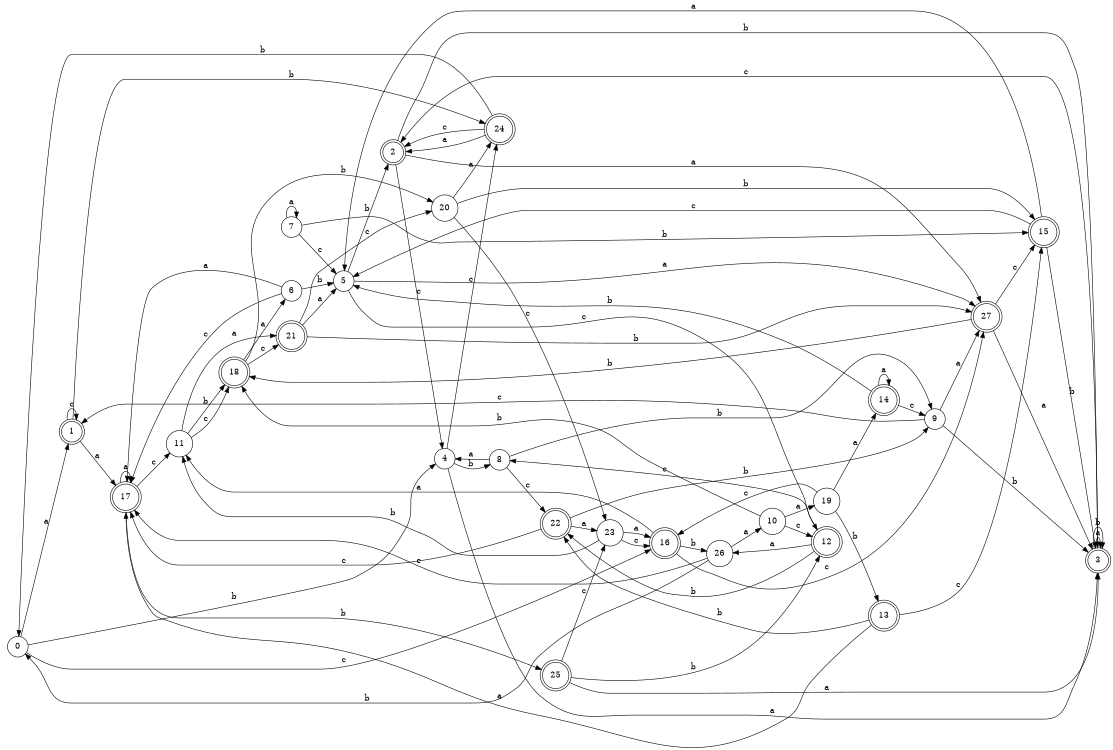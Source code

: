 digraph n23_8 {
__start0 [label="" shape="none"];

rankdir=LR;
size="8,5";

s0 [style="filled", color="black", fillcolor="white" shape="circle", label="0"];
s1 [style="rounded,filled", color="black", fillcolor="white" shape="doublecircle", label="1"];
s2 [style="rounded,filled", color="black", fillcolor="white" shape="doublecircle", label="2"];
s3 [style="rounded,filled", color="black", fillcolor="white" shape="doublecircle", label="3"];
s4 [style="filled", color="black", fillcolor="white" shape="circle", label="4"];
s5 [style="filled", color="black", fillcolor="white" shape="circle", label="5"];
s6 [style="filled", color="black", fillcolor="white" shape="circle", label="6"];
s7 [style="filled", color="black", fillcolor="white" shape="circle", label="7"];
s8 [style="filled", color="black", fillcolor="white" shape="circle", label="8"];
s9 [style="filled", color="black", fillcolor="white" shape="circle", label="9"];
s10 [style="filled", color="black", fillcolor="white" shape="circle", label="10"];
s11 [style="filled", color="black", fillcolor="white" shape="circle", label="11"];
s12 [style="rounded,filled", color="black", fillcolor="white" shape="doublecircle", label="12"];
s13 [style="rounded,filled", color="black", fillcolor="white" shape="doublecircle", label="13"];
s14 [style="rounded,filled", color="black", fillcolor="white" shape="doublecircle", label="14"];
s15 [style="rounded,filled", color="black", fillcolor="white" shape="doublecircle", label="15"];
s16 [style="rounded,filled", color="black", fillcolor="white" shape="doublecircle", label="16"];
s17 [style="rounded,filled", color="black", fillcolor="white" shape="doublecircle", label="17"];
s18 [style="rounded,filled", color="black", fillcolor="white" shape="doublecircle", label="18"];
s19 [style="filled", color="black", fillcolor="white" shape="circle", label="19"];
s20 [style="filled", color="black", fillcolor="white" shape="circle", label="20"];
s21 [style="rounded,filled", color="black", fillcolor="white" shape="doublecircle", label="21"];
s22 [style="rounded,filled", color="black", fillcolor="white" shape="doublecircle", label="22"];
s23 [style="filled", color="black", fillcolor="white" shape="circle", label="23"];
s24 [style="rounded,filled", color="black", fillcolor="white" shape="doublecircle", label="24"];
s25 [style="rounded,filled", color="black", fillcolor="white" shape="doublecircle", label="25"];
s26 [style="filled", color="black", fillcolor="white" shape="circle", label="26"];
s27 [style="rounded,filled", color="black", fillcolor="white" shape="doublecircle", label="27"];
s0 -> s1 [label="a"];
s0 -> s4 [label="b"];
s0 -> s16 [label="c"];
s1 -> s17 [label="a"];
s1 -> s24 [label="b"];
s1 -> s1 [label="c"];
s2 -> s27 [label="a"];
s2 -> s3 [label="b"];
s2 -> s4 [label="c"];
s3 -> s3 [label="a"];
s3 -> s3 [label="b"];
s3 -> s2 [label="c"];
s4 -> s3 [label="a"];
s4 -> s8 [label="b"];
s4 -> s24 [label="c"];
s5 -> s27 [label="a"];
s5 -> s2 [label="b"];
s5 -> s12 [label="c"];
s6 -> s17 [label="a"];
s6 -> s5 [label="b"];
s6 -> s17 [label="c"];
s7 -> s7 [label="a"];
s7 -> s15 [label="b"];
s7 -> s5 [label="c"];
s8 -> s4 [label="a"];
s8 -> s9 [label="b"];
s8 -> s22 [label="c"];
s9 -> s27 [label="a"];
s9 -> s3 [label="b"];
s9 -> s1 [label="c"];
s10 -> s19 [label="a"];
s10 -> s18 [label="b"];
s10 -> s12 [label="c"];
s11 -> s21 [label="a"];
s11 -> s18 [label="b"];
s11 -> s18 [label="c"];
s12 -> s26 [label="a"];
s12 -> s22 [label="b"];
s12 -> s8 [label="c"];
s13 -> s17 [label="a"];
s13 -> s22 [label="b"];
s13 -> s15 [label="c"];
s14 -> s14 [label="a"];
s14 -> s5 [label="b"];
s14 -> s9 [label="c"];
s15 -> s5 [label="a"];
s15 -> s3 [label="b"];
s15 -> s5 [label="c"];
s16 -> s11 [label="a"];
s16 -> s26 [label="b"];
s16 -> s27 [label="c"];
s17 -> s17 [label="a"];
s17 -> s25 [label="b"];
s17 -> s11 [label="c"];
s18 -> s6 [label="a"];
s18 -> s20 [label="b"];
s18 -> s21 [label="c"];
s19 -> s14 [label="a"];
s19 -> s13 [label="b"];
s19 -> s16 [label="c"];
s20 -> s24 [label="a"];
s20 -> s15 [label="b"];
s20 -> s23 [label="c"];
s21 -> s5 [label="a"];
s21 -> s27 [label="b"];
s21 -> s20 [label="c"];
s22 -> s23 [label="a"];
s22 -> s9 [label="b"];
s22 -> s17 [label="c"];
s23 -> s16 [label="a"];
s23 -> s11 [label="b"];
s23 -> s16 [label="c"];
s24 -> s2 [label="a"];
s24 -> s0 [label="b"];
s24 -> s2 [label="c"];
s25 -> s3 [label="a"];
s25 -> s12 [label="b"];
s25 -> s23 [label="c"];
s26 -> s10 [label="a"];
s26 -> s0 [label="b"];
s26 -> s17 [label="c"];
s27 -> s3 [label="a"];
s27 -> s18 [label="b"];
s27 -> s15 [label="c"];

}